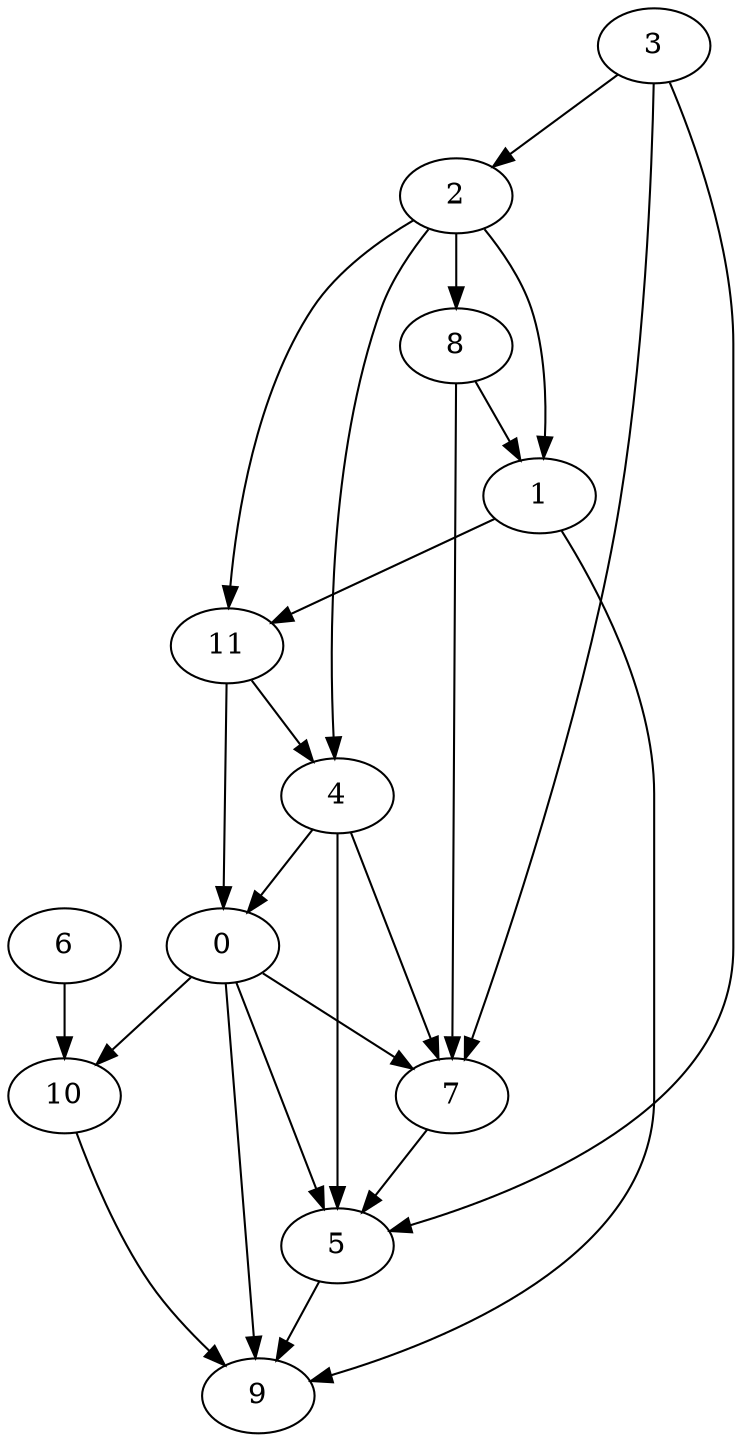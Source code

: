 strict digraph  {
	0	 [pos="0.194773393293,6.0095590972"];
	5	 [pos="0.0,8.0127697167"];
	0 -> 5;
	7	 [pos="0.0171652083478,7.01088202085"];
	0 -> 7;
	9	 [pos="0.318812169694,9.01654920624"];
	0 -> 9;
	10	 [pos="0.827773301607,7.05863510942"];
	0 -> 10;
	1	 [pos="0.231697181146,3.00570082023"];
	1 -> 9;
	11	 [pos="0.156745350332,4.00698059523"];
	1 -> 11;
	2	 [pos="0.151517212866,1.00256932331"];
	2 -> 1;
	4	 [pos="0.0514763132037,5.00823253106"];
	2 -> 4;
	8	 [pos="0.164333524847,2.00431624519"];
	2 -> 8;
	2 -> 11;
	3	 [pos="0.0832820371621,0.0"];
	3 -> 2;
	3 -> 5;
	3 -> 7;
	4 -> 0;
	4 -> 5;
	4 -> 7;
	5 -> 9;
	6	 [pos="1.57278145386,5.91446494421"];
	6 -> 10;
	7 -> 5;
	8 -> 1;
	8 -> 7;
	10 -> 9;
	11 -> 0;
	11 -> 4;
}
